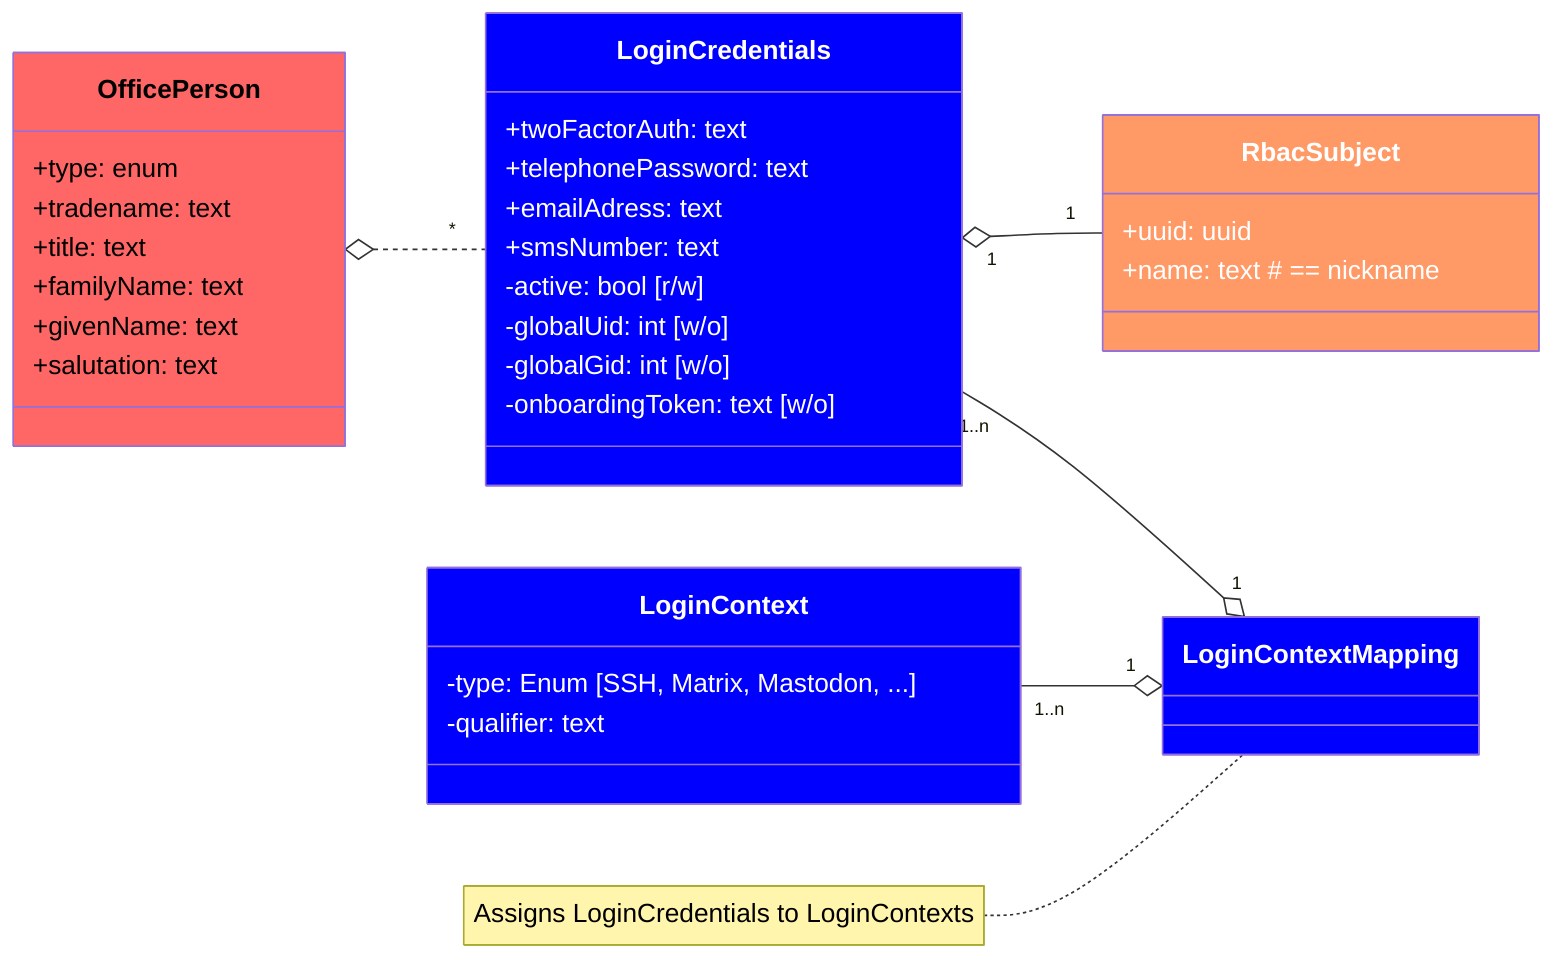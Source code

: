 classDiagram
    direction LR

    OfficePerson o.. "*" LoginCredentials
    LoginCredentials "1" o-- "1" RbacSubject

    LoginContext "1..n" --o "1" LoginContextMapping
    LoginCredentials "1..n" --o "1" LoginContextMapping

    class LoginCredentials{
        +twoFactorAuth: text
        +telephonePassword: text
        +emailAdress: text
        +smsNumber: text
        -active: bool [r/w]
        -globalUid: int [w/o]
        -globalGid: int [w/o]
        -onboardingToken: text [w/o]
    }

    class LoginContext{
        -type: Enum [SSH, Matrix, Mastodon, ...]
        -qualifier: text
    }

    class LoginContextMapping{
    }
    note for LoginContextMapping "Assigns LoginCredentials to LoginContexts"

    class RbacSubject{
        +uuid: uuid
        +name: text # == nickname
    }

    class OfficePerson{
        +type: enum
        +tradename: text
        +title: text
        +familyName: text
        +givenName: text
        +salutation: text
    }

    style LoginContext fill:#00f,color:#fff
    style LoginContextMapping fill:#00f,color:#fff
    style LoginCredentials fill:#00f,color:#fff

    style RbacSubject fill:#f96,color:#fff
    style OfficePerson fill:#f66,color:#000